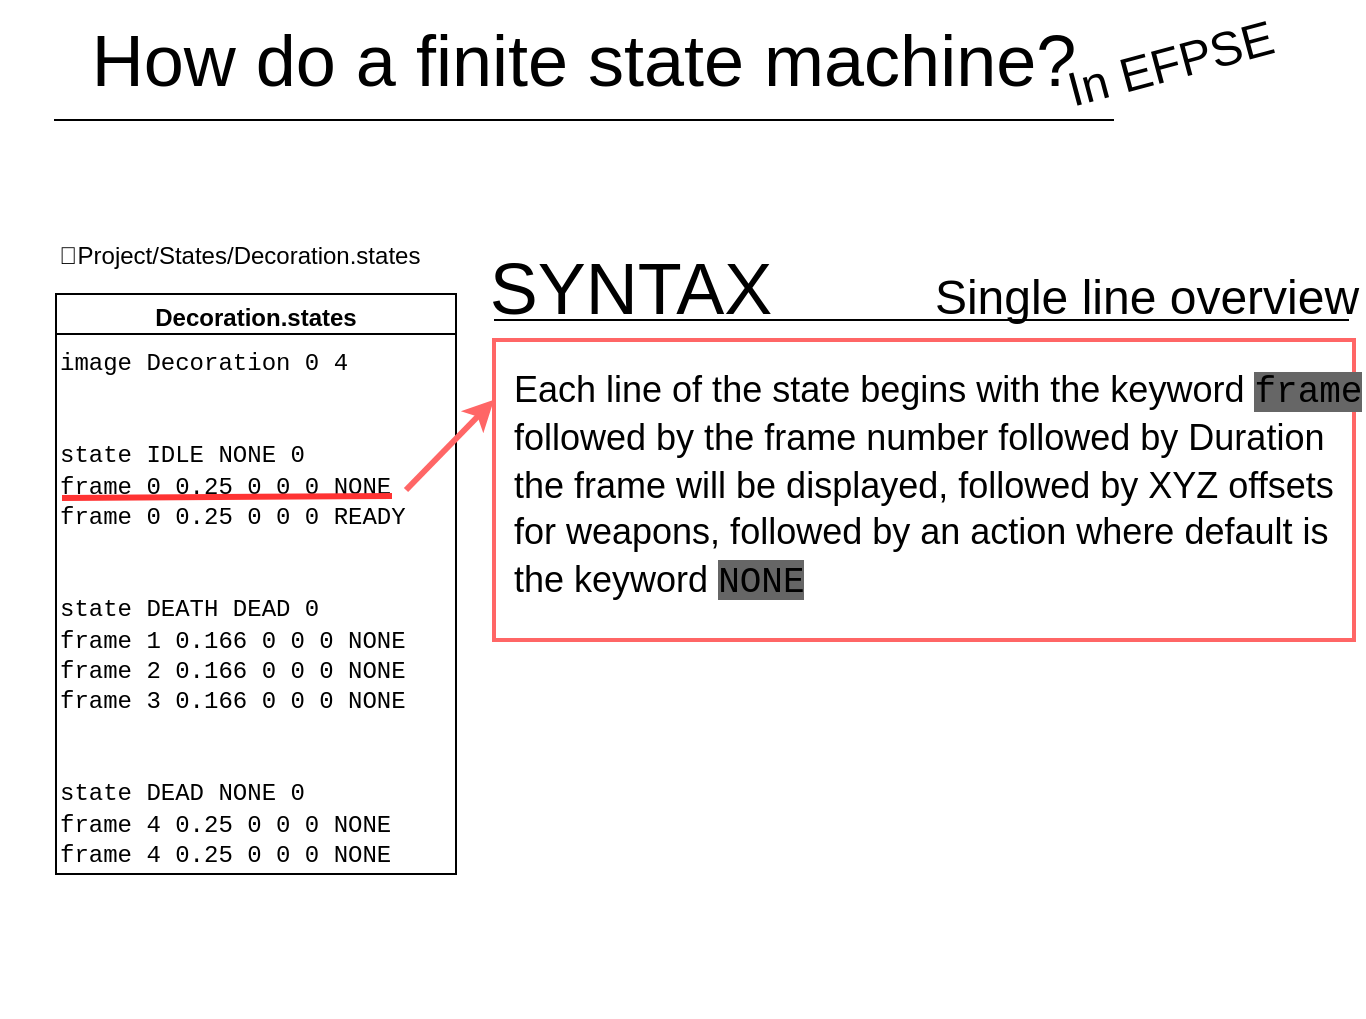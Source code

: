 <mxfile>
    <diagram id="GAWc1gAhpG-Zxj6IqSYM" name="Page-1">
        <mxGraphModel dx="878" dy="519" grid="1" gridSize="10" guides="1" tooltips="1" connect="1" arrows="1" fold="1" page="1" pageScale="1" pageWidth="850" pageHeight="1100" math="0" shadow="0">
            <root>
                <mxCell id="0"/>
                <mxCell id="1" parent="0"/>
                <mxCell id="62" value="" style="rounded=0;whiteSpace=wrap;html=1;strokeColor=#FF6666;strokeWidth=2;" parent="1" vertex="1">
                    <mxGeometry x="400" y="170" width="430" height="150" as="geometry"/>
                </mxCell>
                <mxCell id="2" value="&lt;span style=&quot;font-size: 36px;&quot;&gt;How do a finite state machine?&lt;/span&gt;" style="text;html=1;strokeColor=none;fillColor=none;align=center;verticalAlign=middle;whiteSpace=wrap;rounded=0;" parent="1" vertex="1">
                    <mxGeometry x="180" width="530" height="60" as="geometry"/>
                </mxCell>
                <mxCell id="3" value="" style="endArrow=none;html=1;fontSize=36;exitX=0;exitY=1;exitDx=0;exitDy=0;entryX=1;entryY=1;entryDx=0;entryDy=0;rounded=0;" parent="1" source="2" target="2" edge="1">
                    <mxGeometry width="50" height="50" relative="1" as="geometry">
                        <mxPoint x="330" y="200" as="sourcePoint"/>
                        <mxPoint x="380" y="150" as="targetPoint"/>
                    </mxGeometry>
                </mxCell>
                <mxCell id="72" value="" style="edgeStyle=none;html=1;strokeColor=#00FFFF;fontFamily=Courier New;fontSize=27;" edge="1" parent="1">
                    <mxGeometry relative="1" as="geometry">
                        <mxPoint x="256.667" y="500" as="sourcePoint"/>
                        <mxPoint x="256.667" y="500" as="targetPoint"/>
                    </mxGeometry>
                </mxCell>
                <mxCell id="33" value="Decoration.states" style="swimlane;whiteSpace=wrap;html=1;gradientColor=none;fillColor=default;swimlaneLine=1;labelBackgroundColor=none;rounded=0;" parent="1" vertex="1">
                    <mxGeometry x="181" y="147" width="200" height="290" as="geometry"/>
                </mxCell>
                <mxCell id="37" value="" style="rounded=0;whiteSpace=wrap;html=1;labelBackgroundColor=none;fillColor=default;gradientColor=none;" parent="33" vertex="1">
                    <mxGeometry y="20" width="200" height="270" as="geometry"/>
                </mxCell>
                <mxCell id="36" value="&lt;font face=&quot;Courier New&quot;&gt;image Decoration 0 4&lt;br&gt;&lt;br&gt;&lt;br&gt;state IDLE NONE 0&lt;br&gt;frame 0 0.25 0 0 0 NONE&lt;br&gt;frame 0 0.25 0 0 0 READY&lt;br&gt;&lt;br&gt;&lt;br&gt;state DEATH DEAD 0&lt;br&gt;frame 1 0.166 0 0 0 NONE&lt;br&gt;frame 2 0.166 0 0 0 NONE&lt;br&gt;frame 3 0.166 0 0 0 NONE&lt;br&gt;&lt;br&gt;&lt;br&gt;state DEAD NONE 0&lt;br&gt;frame 4 0.25 0 0 0 NONE&lt;br&gt;frame 4 0.25 0 0 0 NONE&lt;/font&gt;" style="text;whiteSpace=wrap;html=1;rounded=0;" parent="33" vertex="1">
                    <mxGeometry y="20" width="180" height="270" as="geometry"/>
                </mxCell>
                <mxCell id="40" value="📂Project/States/Decoration.states" style="text;html=1;strokeColor=none;fillColor=none;align=center;verticalAlign=middle;whiteSpace=wrap;rounded=0;labelBackgroundColor=none;" parent="1" vertex="1">
                    <mxGeometry x="153" y="113" width="240" height="30" as="geometry"/>
                </mxCell>
                <mxCell id="43" value="&lt;font style=&quot;font-size: 24px;&quot;&gt;In EFPSE&lt;/font&gt;" style="text;html=1;strokeColor=none;fillColor=none;align=center;verticalAlign=middle;whiteSpace=wrap;rounded=0;labelBackgroundColor=none;rotation=-15;" parent="1" vertex="1">
                    <mxGeometry x="674" y="17" width="129" height="30" as="geometry"/>
                </mxCell>
                <mxCell id="45" value="&lt;font style=&quot;font-size: 36px;&quot;&gt;SYNTAX&lt;/font&gt;" style="text;html=1;strokeColor=none;fillColor=none;align=center;verticalAlign=middle;whiteSpace=wrap;rounded=0;" parent="1" vertex="1">
                    <mxGeometry x="431" y="124" width="75" height="40" as="geometry"/>
                </mxCell>
                <mxCell id="46" value="" style="endArrow=none;html=1;fontSize=18;rounded=0;" parent="1" edge="1">
                    <mxGeometry width="50" height="50" relative="1" as="geometry">
                        <mxPoint x="400" y="160" as="sourcePoint"/>
                        <mxPoint x="827.5" y="160" as="targetPoint"/>
                    </mxGeometry>
                </mxCell>
                <mxCell id="47" value="&lt;p style=&quot;line-height: 130%;&quot;&gt;Each line of the state begins with the keyword &lt;font style=&quot;background-color: rgb(102, 102, 102);&quot; face=&quot;Courier New&quot;&gt;frame &lt;/font&gt;followed by the frame number followed by Duration the frame will be displayed, followed by XYZ offsets for weapons, followed by an action where default is the keyword &lt;span style=&quot;background-color: rgb(102, 102, 102);&quot;&gt;&lt;font face=&quot;Courier New&quot;&gt;NONE&lt;/font&gt;&lt;/span&gt;&lt;/p&gt;" style="text;html=1;strokeColor=none;fillColor=none;align=left;verticalAlign=middle;whiteSpace=wrap;rounded=0;fontSize=18;" parent="1" vertex="1">
                    <mxGeometry x="408" y="170" width="427" height="146" as="geometry"/>
                </mxCell>
                <mxCell id="49" value="&lt;font style=&quot;font-size: 24px;&quot;&gt;Single line overview&lt;/font&gt;" style="text;html=1;strokeColor=none;fillColor=none;align=center;verticalAlign=middle;whiteSpace=wrap;rounded=0;fontSize=11;" parent="1" vertex="1">
                    <mxGeometry x="618" y="134" width="217" height="30" as="geometry"/>
                </mxCell>
                <mxCell id="57" value="" style="endArrow=classic;html=1;entryX=0;entryY=0.13;entryDx=0;entryDy=0;entryPerimeter=0;fillColor=#fff2cc;strokeColor=#FF6666;strokeWidth=3;" parent="1" edge="1">
                    <mxGeometry width="50" height="50" relative="1" as="geometry">
                        <mxPoint x="356" y="245" as="sourcePoint"/>
                        <mxPoint x="400.0" y="199.88" as="targetPoint"/>
                    </mxGeometry>
                </mxCell>
                <mxCell id="59" value="" style="endArrow=none;html=1;strokeWidth=3;fillColor=#60a917;strokeColor=#FF3333;" parent="1" edge="1">
                    <mxGeometry width="50" height="50" relative="1" as="geometry">
                        <mxPoint x="184" y="249" as="sourcePoint"/>
                        <mxPoint x="349" y="248" as="targetPoint"/>
                    </mxGeometry>
                </mxCell>
            </root>
        </mxGraphModel>
    </diagram>
</mxfile>